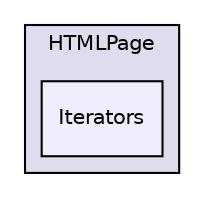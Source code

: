 digraph G {
  compound=true
  node [ fontsize=10, fontname="Helvetica"];
  edge [ labelfontsize=9, labelfontname="Helvetica"];
  subgraph clusterdir_c7809179f2a8386cb6b5cf5d6f08794e {
    graph [ bgcolor="#ddddee", pencolor="black", label="HTMLPage" fontname="Helvetica", fontsize=10, URL="dir_c7809179f2a8386cb6b5cf5d6f08794e.html"]
  dir_ac06b563997c8f8c7d10c3d76a913c4c [shape=box, label="Iterators", style="filled", fillcolor="#eeeeff", pencolor="black", URL="dir_ac06b563997c8f8c7d10c3d76a913c4c.html"];
  }
}
